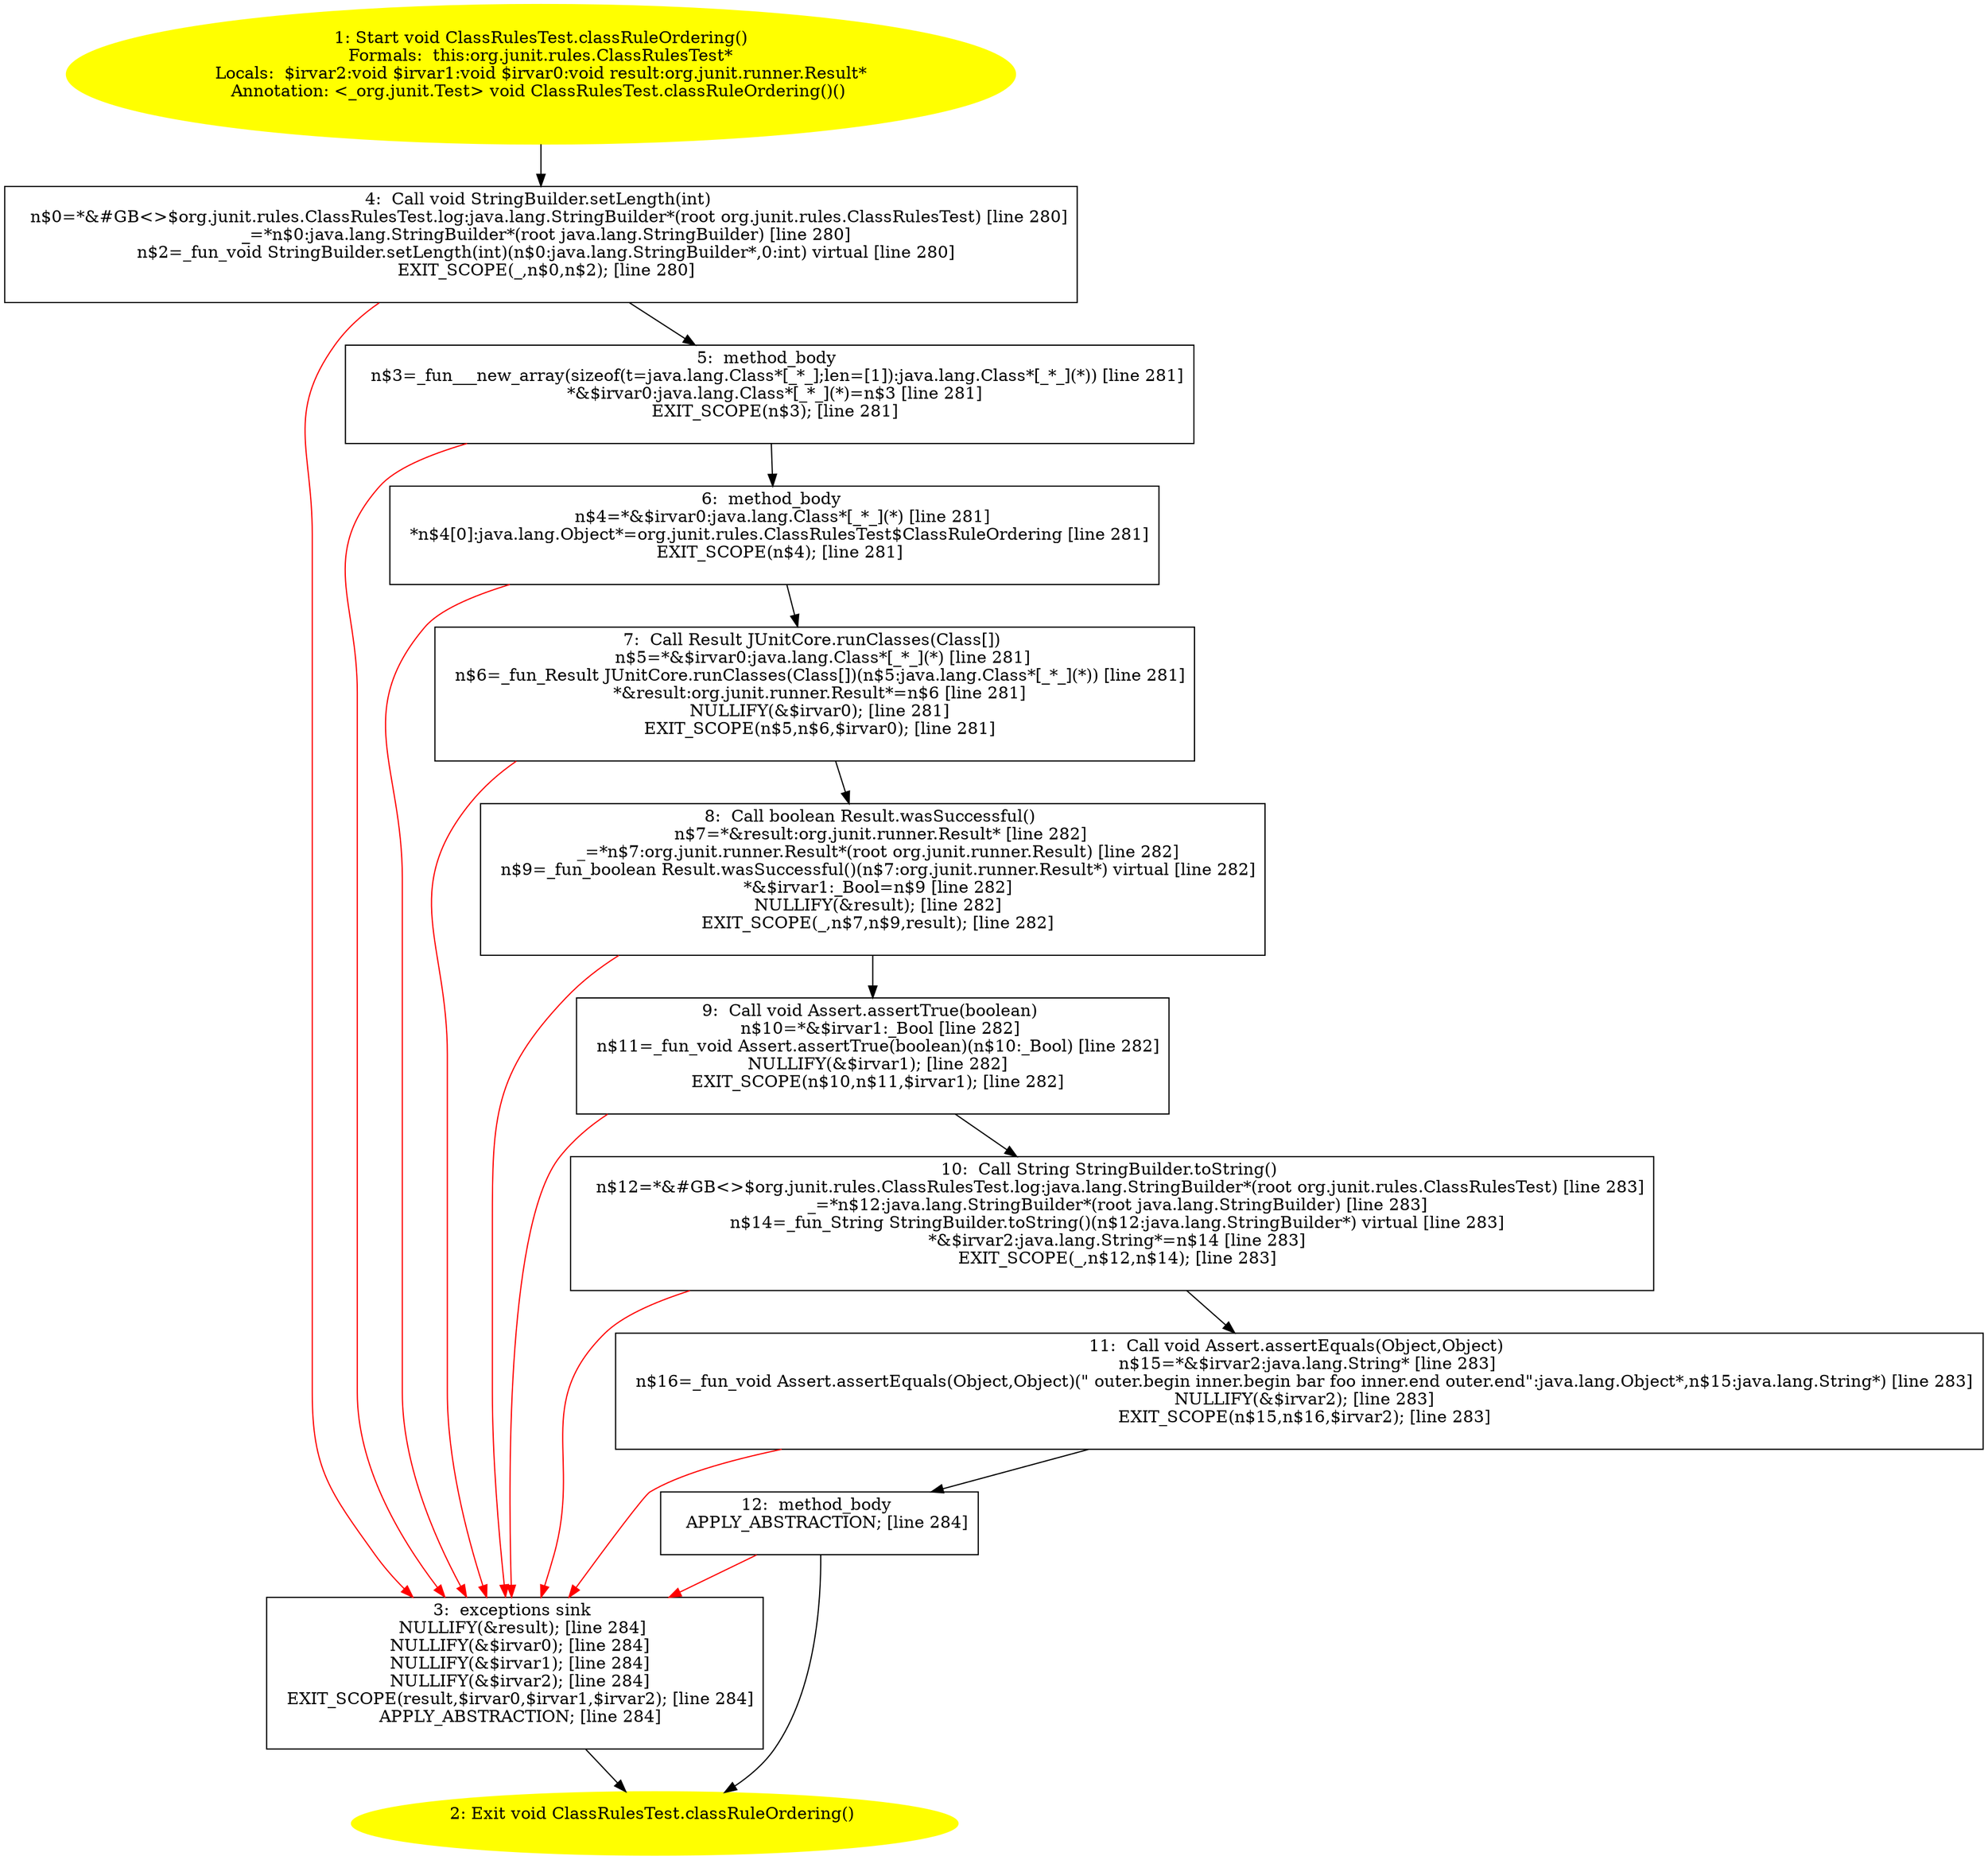 /* @generated */
digraph cfg {
"org.junit.rules.ClassRulesTest.classRuleOrdering():void.6b86ca59ed2accab2d1b45c866b9806b_1" [label="1: Start void ClassRulesTest.classRuleOrdering()\nFormals:  this:org.junit.rules.ClassRulesTest*\nLocals:  $irvar2:void $irvar1:void $irvar0:void result:org.junit.runner.Result*\nAnnotation: <_org.junit.Test> void ClassRulesTest.classRuleOrdering()() \n  " color=yellow style=filled]
	

	 "org.junit.rules.ClassRulesTest.classRuleOrdering():void.6b86ca59ed2accab2d1b45c866b9806b_1" -> "org.junit.rules.ClassRulesTest.classRuleOrdering():void.6b86ca59ed2accab2d1b45c866b9806b_4" ;
"org.junit.rules.ClassRulesTest.classRuleOrdering():void.6b86ca59ed2accab2d1b45c866b9806b_2" [label="2: Exit void ClassRulesTest.classRuleOrdering() \n  " color=yellow style=filled]
	

"org.junit.rules.ClassRulesTest.classRuleOrdering():void.6b86ca59ed2accab2d1b45c866b9806b_3" [label="3:  exceptions sink \n   NULLIFY(&result); [line 284]\n  NULLIFY(&$irvar0); [line 284]\n  NULLIFY(&$irvar1); [line 284]\n  NULLIFY(&$irvar2); [line 284]\n  EXIT_SCOPE(result,$irvar0,$irvar1,$irvar2); [line 284]\n  APPLY_ABSTRACTION; [line 284]\n " shape="box"]
	

	 "org.junit.rules.ClassRulesTest.classRuleOrdering():void.6b86ca59ed2accab2d1b45c866b9806b_3" -> "org.junit.rules.ClassRulesTest.classRuleOrdering():void.6b86ca59ed2accab2d1b45c866b9806b_2" ;
"org.junit.rules.ClassRulesTest.classRuleOrdering():void.6b86ca59ed2accab2d1b45c866b9806b_4" [label="4:  Call void StringBuilder.setLength(int) \n   n$0=*&#GB<>$org.junit.rules.ClassRulesTest.log:java.lang.StringBuilder*(root org.junit.rules.ClassRulesTest) [line 280]\n  _=*n$0:java.lang.StringBuilder*(root java.lang.StringBuilder) [line 280]\n  n$2=_fun_void StringBuilder.setLength(int)(n$0:java.lang.StringBuilder*,0:int) virtual [line 280]\n  EXIT_SCOPE(_,n$0,n$2); [line 280]\n " shape="box"]
	

	 "org.junit.rules.ClassRulesTest.classRuleOrdering():void.6b86ca59ed2accab2d1b45c866b9806b_4" -> "org.junit.rules.ClassRulesTest.classRuleOrdering():void.6b86ca59ed2accab2d1b45c866b9806b_5" ;
	 "org.junit.rules.ClassRulesTest.classRuleOrdering():void.6b86ca59ed2accab2d1b45c866b9806b_4" -> "org.junit.rules.ClassRulesTest.classRuleOrdering():void.6b86ca59ed2accab2d1b45c866b9806b_3" [color="red" ];
"org.junit.rules.ClassRulesTest.classRuleOrdering():void.6b86ca59ed2accab2d1b45c866b9806b_5" [label="5:  method_body \n   n$3=_fun___new_array(sizeof(t=java.lang.Class*[_*_];len=[1]):java.lang.Class*[_*_](*)) [line 281]\n  *&$irvar0:java.lang.Class*[_*_](*)=n$3 [line 281]\n  EXIT_SCOPE(n$3); [line 281]\n " shape="box"]
	

	 "org.junit.rules.ClassRulesTest.classRuleOrdering():void.6b86ca59ed2accab2d1b45c866b9806b_5" -> "org.junit.rules.ClassRulesTest.classRuleOrdering():void.6b86ca59ed2accab2d1b45c866b9806b_6" ;
	 "org.junit.rules.ClassRulesTest.classRuleOrdering():void.6b86ca59ed2accab2d1b45c866b9806b_5" -> "org.junit.rules.ClassRulesTest.classRuleOrdering():void.6b86ca59ed2accab2d1b45c866b9806b_3" [color="red" ];
"org.junit.rules.ClassRulesTest.classRuleOrdering():void.6b86ca59ed2accab2d1b45c866b9806b_6" [label="6:  method_body \n   n$4=*&$irvar0:java.lang.Class*[_*_](*) [line 281]\n  *n$4[0]:java.lang.Object*=org.junit.rules.ClassRulesTest$ClassRuleOrdering [line 281]\n  EXIT_SCOPE(n$4); [line 281]\n " shape="box"]
	

	 "org.junit.rules.ClassRulesTest.classRuleOrdering():void.6b86ca59ed2accab2d1b45c866b9806b_6" -> "org.junit.rules.ClassRulesTest.classRuleOrdering():void.6b86ca59ed2accab2d1b45c866b9806b_7" ;
	 "org.junit.rules.ClassRulesTest.classRuleOrdering():void.6b86ca59ed2accab2d1b45c866b9806b_6" -> "org.junit.rules.ClassRulesTest.classRuleOrdering():void.6b86ca59ed2accab2d1b45c866b9806b_3" [color="red" ];
"org.junit.rules.ClassRulesTest.classRuleOrdering():void.6b86ca59ed2accab2d1b45c866b9806b_7" [label="7:  Call Result JUnitCore.runClasses(Class[]) \n   n$5=*&$irvar0:java.lang.Class*[_*_](*) [line 281]\n  n$6=_fun_Result JUnitCore.runClasses(Class[])(n$5:java.lang.Class*[_*_](*)) [line 281]\n  *&result:org.junit.runner.Result*=n$6 [line 281]\n  NULLIFY(&$irvar0); [line 281]\n  EXIT_SCOPE(n$5,n$6,$irvar0); [line 281]\n " shape="box"]
	

	 "org.junit.rules.ClassRulesTest.classRuleOrdering():void.6b86ca59ed2accab2d1b45c866b9806b_7" -> "org.junit.rules.ClassRulesTest.classRuleOrdering():void.6b86ca59ed2accab2d1b45c866b9806b_8" ;
	 "org.junit.rules.ClassRulesTest.classRuleOrdering():void.6b86ca59ed2accab2d1b45c866b9806b_7" -> "org.junit.rules.ClassRulesTest.classRuleOrdering():void.6b86ca59ed2accab2d1b45c866b9806b_3" [color="red" ];
"org.junit.rules.ClassRulesTest.classRuleOrdering():void.6b86ca59ed2accab2d1b45c866b9806b_8" [label="8:  Call boolean Result.wasSuccessful() \n   n$7=*&result:org.junit.runner.Result* [line 282]\n  _=*n$7:org.junit.runner.Result*(root org.junit.runner.Result) [line 282]\n  n$9=_fun_boolean Result.wasSuccessful()(n$7:org.junit.runner.Result*) virtual [line 282]\n  *&$irvar1:_Bool=n$9 [line 282]\n  NULLIFY(&result); [line 282]\n  EXIT_SCOPE(_,n$7,n$9,result); [line 282]\n " shape="box"]
	

	 "org.junit.rules.ClassRulesTest.classRuleOrdering():void.6b86ca59ed2accab2d1b45c866b9806b_8" -> "org.junit.rules.ClassRulesTest.classRuleOrdering():void.6b86ca59ed2accab2d1b45c866b9806b_9" ;
	 "org.junit.rules.ClassRulesTest.classRuleOrdering():void.6b86ca59ed2accab2d1b45c866b9806b_8" -> "org.junit.rules.ClassRulesTest.classRuleOrdering():void.6b86ca59ed2accab2d1b45c866b9806b_3" [color="red" ];
"org.junit.rules.ClassRulesTest.classRuleOrdering():void.6b86ca59ed2accab2d1b45c866b9806b_9" [label="9:  Call void Assert.assertTrue(boolean) \n   n$10=*&$irvar1:_Bool [line 282]\n  n$11=_fun_void Assert.assertTrue(boolean)(n$10:_Bool) [line 282]\n  NULLIFY(&$irvar1); [line 282]\n  EXIT_SCOPE(n$10,n$11,$irvar1); [line 282]\n " shape="box"]
	

	 "org.junit.rules.ClassRulesTest.classRuleOrdering():void.6b86ca59ed2accab2d1b45c866b9806b_9" -> "org.junit.rules.ClassRulesTest.classRuleOrdering():void.6b86ca59ed2accab2d1b45c866b9806b_10" ;
	 "org.junit.rules.ClassRulesTest.classRuleOrdering():void.6b86ca59ed2accab2d1b45c866b9806b_9" -> "org.junit.rules.ClassRulesTest.classRuleOrdering():void.6b86ca59ed2accab2d1b45c866b9806b_3" [color="red" ];
"org.junit.rules.ClassRulesTest.classRuleOrdering():void.6b86ca59ed2accab2d1b45c866b9806b_10" [label="10:  Call String StringBuilder.toString() \n   n$12=*&#GB<>$org.junit.rules.ClassRulesTest.log:java.lang.StringBuilder*(root org.junit.rules.ClassRulesTest) [line 283]\n  _=*n$12:java.lang.StringBuilder*(root java.lang.StringBuilder) [line 283]\n  n$14=_fun_String StringBuilder.toString()(n$12:java.lang.StringBuilder*) virtual [line 283]\n  *&$irvar2:java.lang.String*=n$14 [line 283]\n  EXIT_SCOPE(_,n$12,n$14); [line 283]\n " shape="box"]
	

	 "org.junit.rules.ClassRulesTest.classRuleOrdering():void.6b86ca59ed2accab2d1b45c866b9806b_10" -> "org.junit.rules.ClassRulesTest.classRuleOrdering():void.6b86ca59ed2accab2d1b45c866b9806b_11" ;
	 "org.junit.rules.ClassRulesTest.classRuleOrdering():void.6b86ca59ed2accab2d1b45c866b9806b_10" -> "org.junit.rules.ClassRulesTest.classRuleOrdering():void.6b86ca59ed2accab2d1b45c866b9806b_3" [color="red" ];
"org.junit.rules.ClassRulesTest.classRuleOrdering():void.6b86ca59ed2accab2d1b45c866b9806b_11" [label="11:  Call void Assert.assertEquals(Object,Object) \n   n$15=*&$irvar2:java.lang.String* [line 283]\n  n$16=_fun_void Assert.assertEquals(Object,Object)(\" outer.begin inner.begin bar foo inner.end outer.end\":java.lang.Object*,n$15:java.lang.String*) [line 283]\n  NULLIFY(&$irvar2); [line 283]\n  EXIT_SCOPE(n$15,n$16,$irvar2); [line 283]\n " shape="box"]
	

	 "org.junit.rules.ClassRulesTest.classRuleOrdering():void.6b86ca59ed2accab2d1b45c866b9806b_11" -> "org.junit.rules.ClassRulesTest.classRuleOrdering():void.6b86ca59ed2accab2d1b45c866b9806b_12" ;
	 "org.junit.rules.ClassRulesTest.classRuleOrdering():void.6b86ca59ed2accab2d1b45c866b9806b_11" -> "org.junit.rules.ClassRulesTest.classRuleOrdering():void.6b86ca59ed2accab2d1b45c866b9806b_3" [color="red" ];
"org.junit.rules.ClassRulesTest.classRuleOrdering():void.6b86ca59ed2accab2d1b45c866b9806b_12" [label="12:  method_body \n   APPLY_ABSTRACTION; [line 284]\n " shape="box"]
	

	 "org.junit.rules.ClassRulesTest.classRuleOrdering():void.6b86ca59ed2accab2d1b45c866b9806b_12" -> "org.junit.rules.ClassRulesTest.classRuleOrdering():void.6b86ca59ed2accab2d1b45c866b9806b_2" ;
	 "org.junit.rules.ClassRulesTest.classRuleOrdering():void.6b86ca59ed2accab2d1b45c866b9806b_12" -> "org.junit.rules.ClassRulesTest.classRuleOrdering():void.6b86ca59ed2accab2d1b45c866b9806b_3" [color="red" ];
}
